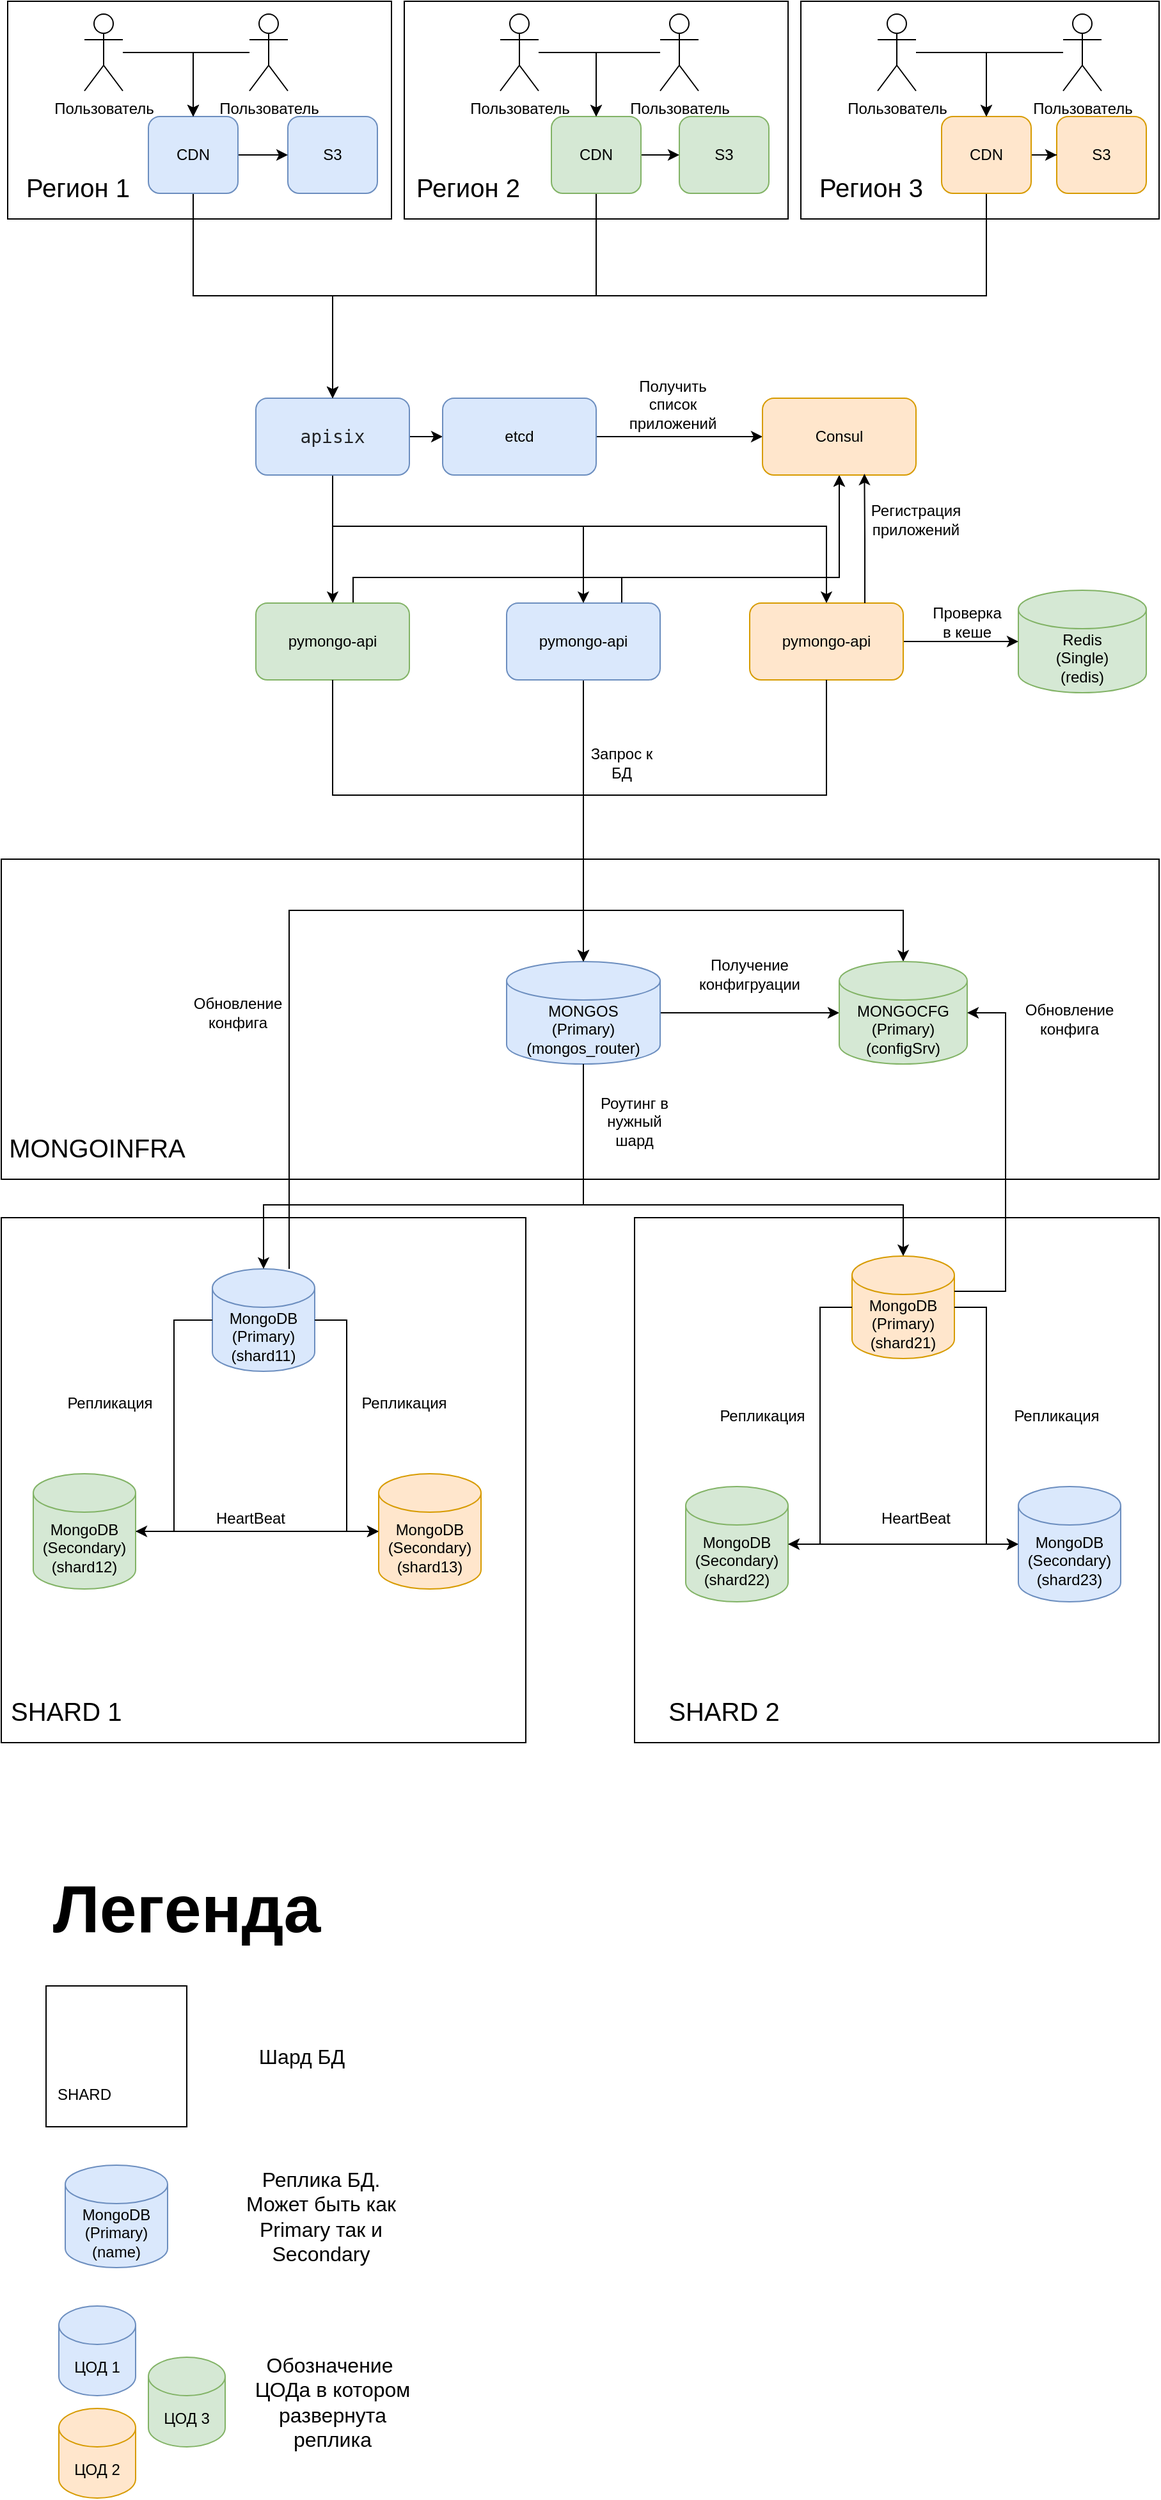 <mxfile version="24.8.6">
  <diagram name="Page-1" id="-H_mtQnk-PTXWXPvYvuk">
    <mxGraphModel grid="1" page="1" gridSize="10" guides="1" tooltips="1" connect="1" arrows="1" fold="1" pageScale="1" pageWidth="1169" pageHeight="827" math="0" shadow="0">
      <root>
        <mxCell id="0" />
        <mxCell id="1" parent="0" />
        <mxCell id="bJ_BKCZiGd2KmBRfcm0R-38" value="" style="rounded=0;whiteSpace=wrap;html=1;fillColor=none;" vertex="1" parent="1">
          <mxGeometry x="225" y="-510" width="905" height="250" as="geometry" />
        </mxCell>
        <mxCell id="bJ_BKCZiGd2KmBRfcm0R-27" value="" style="whiteSpace=wrap;html=1;aspect=fixed;fillColor=none;align=left;" vertex="1" parent="1">
          <mxGeometry x="720" y="-230" width="410" height="410" as="geometry" />
        </mxCell>
        <mxCell id="bJ_BKCZiGd2KmBRfcm0R-26" value="&lt;div style=&quot;font-size: 20px;&quot;&gt;&lt;font style=&quot;font-size: 20px;&quot;&gt;&lt;br&gt;&lt;/font&gt;&lt;/div&gt;&lt;div style=&quot;font-size: 20px;&quot;&gt;&lt;font style=&quot;font-size: 20px;&quot;&gt;&lt;br&gt;&lt;/font&gt;&lt;/div&gt;&lt;div style=&quot;font-size: 20px;&quot;&gt;&lt;font style=&quot;font-size: 20px;&quot;&gt;&lt;br&gt;&lt;/font&gt;&lt;/div&gt;&lt;div style=&quot;font-size: 20px;&quot;&gt;&lt;font style=&quot;font-size: 20px;&quot;&gt;&lt;br&gt;&lt;/font&gt;&lt;/div&gt;&lt;div style=&quot;font-size: 20px;&quot;&gt;&lt;font style=&quot;font-size: 20px;&quot;&gt;&lt;br&gt;&lt;/font&gt;&lt;/div&gt;&lt;div style=&quot;font-size: 20px;&quot;&gt;&lt;font style=&quot;font-size: 20px;&quot;&gt;&lt;br&gt;&lt;/font&gt;&lt;/div&gt;&lt;div style=&quot;font-size: 20px;&quot;&gt;&lt;font style=&quot;font-size: 20px;&quot;&gt;&lt;br&gt;&lt;/font&gt;&lt;/div&gt;&lt;div style=&quot;font-size: 20px;&quot;&gt;&lt;font style=&quot;font-size: 20px;&quot;&gt;&lt;br&gt;&lt;/font&gt;&lt;/div&gt;&lt;div style=&quot;font-size: 20px;&quot;&gt;&lt;font style=&quot;font-size: 20px;&quot;&gt;&lt;br&gt;&lt;/font&gt;&lt;/div&gt;&lt;div style=&quot;font-size: 20px;&quot;&gt;&lt;font style=&quot;font-size: 20px;&quot;&gt;&lt;br&gt;&lt;/font&gt;&lt;/div&gt;&lt;div style=&quot;font-size: 20px;&quot;&gt;&lt;font style=&quot;font-size: 20px;&quot;&gt;&lt;br&gt;&lt;/font&gt;&lt;/div&gt;&lt;div style=&quot;font-size: 20px;&quot;&gt;&lt;font style=&quot;font-size: 20px;&quot;&gt;&lt;br&gt;&lt;/font&gt;&lt;/div&gt;&lt;div style=&quot;font-size: 20px;&quot;&gt;&lt;font style=&quot;font-size: 20px;&quot;&gt;&lt;br&gt;&lt;/font&gt;&lt;/div&gt;&lt;div style=&quot;font-size: 20px;&quot;&gt;&lt;br&gt;&lt;/div&gt;&lt;div style=&quot;font-size: 20px;&quot;&gt;&lt;font style=&quot;font-size: 20px;&quot;&gt;&lt;br&gt;&lt;/font&gt;&lt;/div&gt;&lt;font style=&quot;font-size: 20px;&quot;&gt;&amp;nbsp;SHARD 1&lt;/font&gt;" style="whiteSpace=wrap;html=1;aspect=fixed;fillColor=none;align=left;" vertex="1" parent="1">
          <mxGeometry x="225" y="-230" width="410" height="410" as="geometry" />
        </mxCell>
        <mxCell id="bJ_BKCZiGd2KmBRfcm0R-64" style="edgeStyle=orthogonalEdgeStyle;rounded=0;orthogonalLoop=1;jettySize=auto;html=1;entryX=0.5;entryY=0;entryDx=0;entryDy=0;entryPerimeter=0;" edge="1" parent="1" source="zA23MoTUsTF4_91t8viU-2" target="bJ_BKCZiGd2KmBRfcm0R-9">
          <mxGeometry relative="1" as="geometry">
            <Array as="points">
              <mxPoint x="450" y="-470" />
              <mxPoint x="930" y="-470" />
            </Array>
          </mxGeometry>
        </mxCell>
        <mxCell id="zA23MoTUsTF4_91t8viU-2" value="MongoDB&lt;br&gt;(Primary)&lt;br&gt;(shard11)" style="shape=cylinder3;whiteSpace=wrap;html=1;boundedLbl=1;backgroundOutline=1;size=15;fillColor=#dae8fc;strokeColor=#6c8ebf;" vertex="1" parent="1">
          <mxGeometry x="390" y="-190" width="80" height="80" as="geometry" />
        </mxCell>
        <mxCell id="bJ_BKCZiGd2KmBRfcm0R-60" style="edgeStyle=orthogonalEdgeStyle;rounded=0;orthogonalLoop=1;jettySize=auto;html=1;" edge="1" parent="1" source="zA23MoTUsTF4_91t8viU-3" target="bJ_BKCZiGd2KmBRfcm0R-6">
          <mxGeometry relative="1" as="geometry" />
        </mxCell>
        <mxCell id="bJ_BKCZiGd2KmBRfcm0R-97" style="edgeStyle=orthogonalEdgeStyle;rounded=0;orthogonalLoop=1;jettySize=auto;html=1;" edge="1" parent="1" source="zA23MoTUsTF4_91t8viU-3" target="bJ_BKCZiGd2KmBRfcm0R-92">
          <mxGeometry relative="1" as="geometry">
            <Array as="points">
              <mxPoint x="710" y="-730" />
              <mxPoint x="880" y="-730" />
            </Array>
          </mxGeometry>
        </mxCell>
        <mxCell id="zA23MoTUsTF4_91t8viU-3" value="pymongo-api" style="rounded=1;whiteSpace=wrap;html=1;fillColor=#dae8fc;strokeColor=#6c8ebf;" vertex="1" parent="1">
          <mxGeometry x="620" y="-710" width="120" height="60" as="geometry" />
        </mxCell>
        <mxCell id="bJ_BKCZiGd2KmBRfcm0R-70" style="edgeStyle=orthogonalEdgeStyle;rounded=0;orthogonalLoop=1;jettySize=auto;html=1;" edge="1" parent="1" source="bJ_BKCZiGd2KmBRfcm0R-4" target="bJ_BKCZiGd2KmBRfcm0R-5">
          <mxGeometry relative="1" as="geometry" />
        </mxCell>
        <mxCell id="bJ_BKCZiGd2KmBRfcm0R-4" value="MongoDB&lt;br&gt;(Secondary)&lt;br&gt;(shard12)" style="shape=cylinder3;whiteSpace=wrap;html=1;boundedLbl=1;backgroundOutline=1;size=15;fillColor=#d5e8d4;strokeColor=#82b366;" vertex="1" parent="1">
          <mxGeometry x="250" y="-30" width="80" height="90" as="geometry" />
        </mxCell>
        <mxCell id="bJ_BKCZiGd2KmBRfcm0R-5" value="MongoDB&lt;br&gt;(Secondary)&lt;div&gt;(shard13)&lt;/div&gt;" style="shape=cylinder3;whiteSpace=wrap;html=1;boundedLbl=1;backgroundOutline=1;size=15;fillColor=#ffe6cc;strokeColor=#d79b00;" vertex="1" parent="1">
          <mxGeometry x="520" y="-30" width="80" height="90" as="geometry" />
        </mxCell>
        <mxCell id="bJ_BKCZiGd2KmBRfcm0R-59" style="edgeStyle=orthogonalEdgeStyle;rounded=0;orthogonalLoop=1;jettySize=auto;html=1;" edge="1" parent="1" source="bJ_BKCZiGd2KmBRfcm0R-6" target="bJ_BKCZiGd2KmBRfcm0R-9">
          <mxGeometry relative="1" as="geometry" />
        </mxCell>
        <mxCell id="bJ_BKCZiGd2KmBRfcm0R-6" value="MONGOS&lt;br&gt;(Primary)&lt;br&gt;(mongos_router)" style="shape=cylinder3;whiteSpace=wrap;html=1;boundedLbl=1;backgroundOutline=1;size=15;fillColor=#dae8fc;strokeColor=#6c8ebf;" vertex="1" parent="1">
          <mxGeometry x="620" y="-430" width="120" height="80" as="geometry" />
        </mxCell>
        <mxCell id="bJ_BKCZiGd2KmBRfcm0R-7" style="edgeStyle=orthogonalEdgeStyle;rounded=0;orthogonalLoop=1;jettySize=auto;html=1;entryX=1;entryY=0.5;entryDx=0;entryDy=0;entryPerimeter=0;" edge="1" parent="1" source="zA23MoTUsTF4_91t8viU-2" target="bJ_BKCZiGd2KmBRfcm0R-4">
          <mxGeometry relative="1" as="geometry" />
        </mxCell>
        <mxCell id="bJ_BKCZiGd2KmBRfcm0R-8" style="edgeStyle=orthogonalEdgeStyle;rounded=0;orthogonalLoop=1;jettySize=auto;html=1;entryX=0;entryY=0.5;entryDx=0;entryDy=0;entryPerimeter=0;" edge="1" parent="1" source="zA23MoTUsTF4_91t8viU-2" target="bJ_BKCZiGd2KmBRfcm0R-5">
          <mxGeometry relative="1" as="geometry" />
        </mxCell>
        <mxCell id="bJ_BKCZiGd2KmBRfcm0R-9" value="MONGOCFG&lt;br&gt;(Primary)&lt;div&gt;(configSrv)&lt;/div&gt;" style="shape=cylinder3;whiteSpace=wrap;html=1;boundedLbl=1;backgroundOutline=1;size=15;fillColor=#d5e8d4;strokeColor=#82b366;" vertex="1" parent="1">
          <mxGeometry x="880" y="-430" width="100" height="80" as="geometry" />
        </mxCell>
        <mxCell id="bJ_BKCZiGd2KmBRfcm0R-11" value="MongoDB&lt;br&gt;(Primary)&lt;br&gt;(shard21)" style="shape=cylinder3;whiteSpace=wrap;html=1;boundedLbl=1;backgroundOutline=1;size=15;fillColor=#ffe6cc;strokeColor=#d79b00;" vertex="1" parent="1">
          <mxGeometry x="890" y="-200" width="80" height="80" as="geometry" />
        </mxCell>
        <mxCell id="bJ_BKCZiGd2KmBRfcm0R-73" style="edgeStyle=orthogonalEdgeStyle;rounded=0;orthogonalLoop=1;jettySize=auto;html=1;" edge="1" parent="1" source="bJ_BKCZiGd2KmBRfcm0R-12" target="bJ_BKCZiGd2KmBRfcm0R-13">
          <mxGeometry relative="1" as="geometry" />
        </mxCell>
        <mxCell id="bJ_BKCZiGd2KmBRfcm0R-12" value="MongoDB&lt;br&gt;(Secondary)&lt;br&gt;(shard22)" style="shape=cylinder3;whiteSpace=wrap;html=1;boundedLbl=1;backgroundOutline=1;size=15;fillColor=#d5e8d4;strokeColor=#82b366;" vertex="1" parent="1">
          <mxGeometry x="760" y="-20" width="80" height="90" as="geometry" />
        </mxCell>
        <mxCell id="bJ_BKCZiGd2KmBRfcm0R-13" value="MongoDB&lt;br&gt;(Secondary)&lt;br&gt;(shard23)" style="shape=cylinder3;whiteSpace=wrap;html=1;boundedLbl=1;backgroundOutline=1;size=15;fillColor=#dae8fc;strokeColor=#6c8ebf;" vertex="1" parent="1">
          <mxGeometry x="1020" y="-20" width="80" height="90" as="geometry" />
        </mxCell>
        <mxCell id="bJ_BKCZiGd2KmBRfcm0R-15" style="edgeStyle=orthogonalEdgeStyle;rounded=0;orthogonalLoop=1;jettySize=auto;html=1;entryX=1;entryY=0.5;entryDx=0;entryDy=0;entryPerimeter=0;" edge="1" parent="1" source="bJ_BKCZiGd2KmBRfcm0R-11" target="bJ_BKCZiGd2KmBRfcm0R-12">
          <mxGeometry relative="1" as="geometry" />
        </mxCell>
        <mxCell id="bJ_BKCZiGd2KmBRfcm0R-16" style="edgeStyle=orthogonalEdgeStyle;rounded=0;orthogonalLoop=1;jettySize=auto;html=1;entryX=0;entryY=0.5;entryDx=0;entryDy=0;entryPerimeter=0;" edge="1" parent="1" source="bJ_BKCZiGd2KmBRfcm0R-11" target="bJ_BKCZiGd2KmBRfcm0R-13">
          <mxGeometry relative="1" as="geometry" />
        </mxCell>
        <mxCell id="bJ_BKCZiGd2KmBRfcm0R-41" value="&lt;div style=&quot;font-size: 20px;&quot;&gt;&lt;br&gt;&lt;/div&gt;" style="whiteSpace=wrap;html=1;aspect=fixed;fillColor=none;align=left;" vertex="1" parent="1">
          <mxGeometry x="260" y="370" width="110" height="110" as="geometry" />
        </mxCell>
        <mxCell id="bJ_BKCZiGd2KmBRfcm0R-42" value="&lt;font style=&quot;font-size: 52px;&quot;&gt;&lt;b&gt;Легенда&lt;/b&gt;&lt;/font&gt;" style="text;html=1;align=center;verticalAlign=middle;whiteSpace=wrap;rounded=0;" vertex="1" parent="1">
          <mxGeometry x="240" y="250" width="260" height="120" as="geometry" />
        </mxCell>
        <mxCell id="bJ_BKCZiGd2KmBRfcm0R-43" value="SHARD" style="text;html=1;align=center;verticalAlign=middle;whiteSpace=wrap;rounded=0;" vertex="1" parent="1">
          <mxGeometry x="260" y="440" width="60" height="30" as="geometry" />
        </mxCell>
        <mxCell id="bJ_BKCZiGd2KmBRfcm0R-44" value="&lt;font style=&quot;font-size: 16px;&quot;&gt;Шард БД&lt;/font&gt;" style="text;html=1;align=center;verticalAlign=middle;whiteSpace=wrap;rounded=0;" vertex="1" parent="1">
          <mxGeometry x="390" y="380" width="140" height="90" as="geometry" />
        </mxCell>
        <mxCell id="bJ_BKCZiGd2KmBRfcm0R-45" value="MongoDB&lt;br&gt;(Primary)&lt;br&gt;(name)" style="shape=cylinder3;whiteSpace=wrap;html=1;boundedLbl=1;backgroundOutline=1;size=15;fillColor=#dae8fc;strokeColor=#6c8ebf;" vertex="1" parent="1">
          <mxGeometry x="275" y="510" width="80" height="80" as="geometry" />
        </mxCell>
        <mxCell id="bJ_BKCZiGd2KmBRfcm0R-46" value="&lt;span style=&quot;font-size: 16px;&quot;&gt;Реплика БД. Может быть как Primary так и Secondary&lt;/span&gt;" style="text;html=1;align=center;verticalAlign=middle;whiteSpace=wrap;rounded=0;" vertex="1" parent="1">
          <mxGeometry x="405" y="505" width="140" height="90" as="geometry" />
        </mxCell>
        <mxCell id="bJ_BKCZiGd2KmBRfcm0R-52" style="edgeStyle=orthogonalEdgeStyle;rounded=0;orthogonalLoop=1;jettySize=auto;html=1;entryX=0.5;entryY=0;entryDx=0;entryDy=0;entryPerimeter=0;" edge="1" parent="1" source="bJ_BKCZiGd2KmBRfcm0R-6" target="zA23MoTUsTF4_91t8viU-2">
          <mxGeometry relative="1" as="geometry">
            <Array as="points">
              <mxPoint x="680" y="-240" />
              <mxPoint x="430" y="-240" />
            </Array>
          </mxGeometry>
        </mxCell>
        <mxCell id="bJ_BKCZiGd2KmBRfcm0R-53" style="edgeStyle=orthogonalEdgeStyle;rounded=0;orthogonalLoop=1;jettySize=auto;html=1;entryX=0.5;entryY=0;entryDx=0;entryDy=0;entryPerimeter=0;" edge="1" parent="1" source="bJ_BKCZiGd2KmBRfcm0R-6" target="bJ_BKCZiGd2KmBRfcm0R-11">
          <mxGeometry relative="1" as="geometry">
            <Array as="points">
              <mxPoint x="680" y="-240" />
              <mxPoint x="930" y="-240" />
            </Array>
          </mxGeometry>
        </mxCell>
        <mxCell id="bJ_BKCZiGd2KmBRfcm0R-54" value="ЦОД 1" style="shape=cylinder3;whiteSpace=wrap;html=1;boundedLbl=1;backgroundOutline=1;size=15;fillColor=#dae8fc;strokeColor=#6c8ebf;" vertex="1" parent="1">
          <mxGeometry x="270" y="620" width="60" height="70" as="geometry" />
        </mxCell>
        <mxCell id="bJ_BKCZiGd2KmBRfcm0R-55" value="ЦОД 2" style="shape=cylinder3;whiteSpace=wrap;html=1;boundedLbl=1;backgroundOutline=1;size=15;fillColor=#ffe6cc;strokeColor=#d79b00;" vertex="1" parent="1">
          <mxGeometry x="270" y="700" width="60" height="70" as="geometry" />
        </mxCell>
        <mxCell id="bJ_BKCZiGd2KmBRfcm0R-56" value="ЦОД 3" style="shape=cylinder3;whiteSpace=wrap;html=1;boundedLbl=1;backgroundOutline=1;size=15;fillColor=#d5e8d4;strokeColor=#82b366;" vertex="1" parent="1">
          <mxGeometry x="340" y="660" width="60" height="70" as="geometry" />
        </mxCell>
        <mxCell id="bJ_BKCZiGd2KmBRfcm0R-57" value="&lt;span style=&quot;font-size: 16px;&quot;&gt;Обозначение&amp;nbsp; ЦОДа в котором развернута реплика&lt;/span&gt;" style="text;html=1;align=center;verticalAlign=middle;whiteSpace=wrap;rounded=0;" vertex="1" parent="1">
          <mxGeometry x="414" y="650" width="140" height="90" as="geometry" />
        </mxCell>
        <mxCell id="bJ_BKCZiGd2KmBRfcm0R-58" value="&lt;font style=&quot;font-size: 20px;&quot;&gt;MONGOINFRA&lt;/font&gt;" style="text;html=1;align=center;verticalAlign=middle;whiteSpace=wrap;rounded=0;" vertex="1" parent="1">
          <mxGeometry x="270" y="-300" width="60" height="30" as="geometry" />
        </mxCell>
        <mxCell id="bJ_BKCZiGd2KmBRfcm0R-63" style="edgeStyle=orthogonalEdgeStyle;rounded=0;orthogonalLoop=1;jettySize=auto;html=1;entryX=1;entryY=0.5;entryDx=0;entryDy=0;entryPerimeter=0;exitX=1;exitY=0;exitDx=0;exitDy=27.5;exitPerimeter=0;" edge="1" parent="1" source="bJ_BKCZiGd2KmBRfcm0R-11" target="bJ_BKCZiGd2KmBRfcm0R-9">
          <mxGeometry relative="1" as="geometry">
            <Array as="points">
              <mxPoint x="1010" y="-172" />
              <mxPoint x="1010" y="-390" />
            </Array>
          </mxGeometry>
        </mxCell>
        <mxCell id="bJ_BKCZiGd2KmBRfcm0R-66" value="Redis&lt;br&gt;(Single)&lt;div&gt;(redis)&lt;/div&gt;" style="shape=cylinder3;whiteSpace=wrap;html=1;boundedLbl=1;backgroundOutline=1;size=15;fillColor=#d5e8d4;strokeColor=#82b366;" vertex="1" parent="1">
          <mxGeometry x="1020" y="-720" width="100" height="80" as="geometry" />
        </mxCell>
        <mxCell id="bJ_BKCZiGd2KmBRfcm0R-67" style="edgeStyle=orthogonalEdgeStyle;rounded=0;orthogonalLoop=1;jettySize=auto;html=1;entryX=0;entryY=0.5;entryDx=0;entryDy=0;entryPerimeter=0;exitX=1;exitY=0.5;exitDx=0;exitDy=0;" edge="1" parent="1" source="bJ_BKCZiGd2KmBRfcm0R-86" target="bJ_BKCZiGd2KmBRfcm0R-66">
          <mxGeometry relative="1" as="geometry" />
        </mxCell>
        <mxCell id="bJ_BKCZiGd2KmBRfcm0R-72" value="HeartBeat" style="text;html=1;align=center;verticalAlign=middle;whiteSpace=wrap;rounded=0;" vertex="1" parent="1">
          <mxGeometry x="390" y="-10" width="60" height="30" as="geometry" />
        </mxCell>
        <mxCell id="bJ_BKCZiGd2KmBRfcm0R-74" value="HeartBeat" style="text;html=1;align=center;verticalAlign=middle;whiteSpace=wrap;rounded=0;" vertex="1" parent="1">
          <mxGeometry x="910" y="-10" width="60" height="30" as="geometry" />
        </mxCell>
        <mxCell id="bJ_BKCZiGd2KmBRfcm0R-75" value="Репликация" style="text;html=1;align=center;verticalAlign=middle;whiteSpace=wrap;rounded=0;" vertex="1" parent="1">
          <mxGeometry x="1020" y="-90" width="60" height="30" as="geometry" />
        </mxCell>
        <mxCell id="bJ_BKCZiGd2KmBRfcm0R-76" value="Репликация" style="text;html=1;align=center;verticalAlign=middle;whiteSpace=wrap;rounded=0;" vertex="1" parent="1">
          <mxGeometry x="790" y="-90" width="60" height="30" as="geometry" />
        </mxCell>
        <mxCell id="bJ_BKCZiGd2KmBRfcm0R-77" value="Репликация" style="text;html=1;align=center;verticalAlign=middle;whiteSpace=wrap;rounded=0;" vertex="1" parent="1">
          <mxGeometry x="510" y="-100" width="60" height="30" as="geometry" />
        </mxCell>
        <mxCell id="bJ_BKCZiGd2KmBRfcm0R-78" value="Репликация" style="text;html=1;align=center;verticalAlign=middle;whiteSpace=wrap;rounded=0;" vertex="1" parent="1">
          <mxGeometry x="280" y="-100" width="60" height="30" as="geometry" />
        </mxCell>
        <mxCell id="bJ_BKCZiGd2KmBRfcm0R-79" value="Обновление конфига" style="text;html=1;align=center;verticalAlign=middle;whiteSpace=wrap;rounded=0;" vertex="1" parent="1">
          <mxGeometry x="1030" y="-400" width="60" height="30" as="geometry" />
        </mxCell>
        <mxCell id="bJ_BKCZiGd2KmBRfcm0R-80" value="Обновление конфига" style="text;html=1;align=center;verticalAlign=middle;whiteSpace=wrap;rounded=0;" vertex="1" parent="1">
          <mxGeometry x="380" y="-405" width="60" height="30" as="geometry" />
        </mxCell>
        <mxCell id="bJ_BKCZiGd2KmBRfcm0R-81" value="Проверка в кеше" style="text;html=1;align=center;verticalAlign=middle;whiteSpace=wrap;rounded=0;" vertex="1" parent="1">
          <mxGeometry x="950" y="-710" width="60" height="30" as="geometry" />
        </mxCell>
        <mxCell id="bJ_BKCZiGd2KmBRfcm0R-82" value="Запрос к БД" style="text;html=1;align=center;verticalAlign=middle;whiteSpace=wrap;rounded=0;" vertex="1" parent="1">
          <mxGeometry x="680" y="-600" width="60" height="30" as="geometry" />
        </mxCell>
        <mxCell id="bJ_BKCZiGd2KmBRfcm0R-83" value="Роутинг в нужный шард" style="text;html=1;align=center;verticalAlign=middle;whiteSpace=wrap;rounded=0;" vertex="1" parent="1">
          <mxGeometry x="690" y="-320" width="60" height="30" as="geometry" />
        </mxCell>
        <mxCell id="bJ_BKCZiGd2KmBRfcm0R-84" value="Получение конфигруации" style="text;html=1;align=center;verticalAlign=middle;whiteSpace=wrap;rounded=0;" vertex="1" parent="1">
          <mxGeometry x="780" y="-435" width="60" height="30" as="geometry" />
        </mxCell>
        <mxCell id="bJ_BKCZiGd2KmBRfcm0R-85" value="&lt;span style=&quot;font-size: 20px;&quot;&gt;SHARD 2&lt;/span&gt;" style="text;html=1;align=center;verticalAlign=middle;whiteSpace=wrap;rounded=0;" vertex="1" parent="1">
          <mxGeometry x="740" y="140" width="100" height="30" as="geometry" />
        </mxCell>
        <mxCell id="bJ_BKCZiGd2KmBRfcm0R-86" value="pymongo-api" style="rounded=1;whiteSpace=wrap;html=1;fillColor=#ffe6cc;strokeColor=#d79b00;" vertex="1" parent="1">
          <mxGeometry x="810" y="-710" width="120" height="60" as="geometry" />
        </mxCell>
        <mxCell id="bJ_BKCZiGd2KmBRfcm0R-98" style="edgeStyle=orthogonalEdgeStyle;rounded=0;orthogonalLoop=1;jettySize=auto;html=1;" edge="1" parent="1" source="bJ_BKCZiGd2KmBRfcm0R-87" target="bJ_BKCZiGd2KmBRfcm0R-92">
          <mxGeometry relative="1" as="geometry">
            <Array as="points">
              <mxPoint x="500" y="-730" />
              <mxPoint x="880" y="-730" />
            </Array>
          </mxGeometry>
        </mxCell>
        <mxCell id="bJ_BKCZiGd2KmBRfcm0R-87" value="pymongo-api" style="rounded=1;whiteSpace=wrap;html=1;fillColor=#d5e8d4;strokeColor=#82b366;" vertex="1" parent="1">
          <mxGeometry x="424" y="-710" width="120" height="60" as="geometry" />
        </mxCell>
        <mxCell id="bJ_BKCZiGd2KmBRfcm0R-88" style="edgeStyle=orthogonalEdgeStyle;rounded=0;orthogonalLoop=1;jettySize=auto;html=1;entryX=0.5;entryY=0;entryDx=0;entryDy=0;entryPerimeter=0;" edge="1" parent="1" source="bJ_BKCZiGd2KmBRfcm0R-87" target="bJ_BKCZiGd2KmBRfcm0R-6">
          <mxGeometry relative="1" as="geometry">
            <Array as="points">
              <mxPoint x="484" y="-560" />
              <mxPoint x="680" y="-560" />
            </Array>
          </mxGeometry>
        </mxCell>
        <mxCell id="bJ_BKCZiGd2KmBRfcm0R-89" style="edgeStyle=orthogonalEdgeStyle;rounded=0;orthogonalLoop=1;jettySize=auto;html=1;entryX=0.5;entryY=0;entryDx=0;entryDy=0;entryPerimeter=0;" edge="1" parent="1" source="bJ_BKCZiGd2KmBRfcm0R-86" target="bJ_BKCZiGd2KmBRfcm0R-6">
          <mxGeometry relative="1" as="geometry">
            <Array as="points">
              <mxPoint x="870" y="-560" />
              <mxPoint x="680" y="-560" />
            </Array>
          </mxGeometry>
        </mxCell>
        <mxCell id="bJ_BKCZiGd2KmBRfcm0R-93" style="edgeStyle=orthogonalEdgeStyle;rounded=0;orthogonalLoop=1;jettySize=auto;html=1;" edge="1" parent="1" source="bJ_BKCZiGd2KmBRfcm0R-90" target="bJ_BKCZiGd2KmBRfcm0R-86">
          <mxGeometry relative="1" as="geometry">
            <Array as="points">
              <mxPoint x="484" y="-770" />
              <mxPoint x="870" y="-770" />
            </Array>
          </mxGeometry>
        </mxCell>
        <mxCell id="bJ_BKCZiGd2KmBRfcm0R-94" style="edgeStyle=orthogonalEdgeStyle;rounded=0;orthogonalLoop=1;jettySize=auto;html=1;" edge="1" parent="1" source="bJ_BKCZiGd2KmBRfcm0R-90" target="zA23MoTUsTF4_91t8viU-3">
          <mxGeometry relative="1" as="geometry">
            <Array as="points">
              <mxPoint x="484" y="-770" />
              <mxPoint x="680" y="-770" />
            </Array>
          </mxGeometry>
        </mxCell>
        <mxCell id="bJ_BKCZiGd2KmBRfcm0R-95" style="edgeStyle=orthogonalEdgeStyle;rounded=0;orthogonalLoop=1;jettySize=auto;html=1;" edge="1" parent="1" source="bJ_BKCZiGd2KmBRfcm0R-90" target="bJ_BKCZiGd2KmBRfcm0R-87">
          <mxGeometry relative="1" as="geometry" />
        </mxCell>
        <mxCell id="bJ_BKCZiGd2KmBRfcm0R-103" style="edgeStyle=orthogonalEdgeStyle;rounded=0;orthogonalLoop=1;jettySize=auto;html=1;" edge="1" parent="1" source="bJ_BKCZiGd2KmBRfcm0R-90" target="bJ_BKCZiGd2KmBRfcm0R-91">
          <mxGeometry relative="1" as="geometry" />
        </mxCell>
        <mxCell id="bJ_BKCZiGd2KmBRfcm0R-90" value="&lt;span style=&quot;color: rgba(0, 0, 0, 0.85); font-family: Menlo, &amp;quot;Ubuntu Mono&amp;quot;, consolas, source-code-pro, monospace; font-size: 14px; text-align: start; white-space: pre;&quot;&gt;apisix&lt;/span&gt;" style="rounded=1;whiteSpace=wrap;html=1;fillColor=#dae8fc;strokeColor=#6c8ebf;" vertex="1" parent="1">
          <mxGeometry x="424" y="-870" width="120" height="60" as="geometry" />
        </mxCell>
        <mxCell id="bJ_BKCZiGd2KmBRfcm0R-101" style="edgeStyle=orthogonalEdgeStyle;rounded=0;orthogonalLoop=1;jettySize=auto;html=1;" edge="1" parent="1" source="bJ_BKCZiGd2KmBRfcm0R-91" target="bJ_BKCZiGd2KmBRfcm0R-92">
          <mxGeometry relative="1" as="geometry" />
        </mxCell>
        <mxCell id="bJ_BKCZiGd2KmBRfcm0R-91" value="etcd" style="rounded=1;whiteSpace=wrap;html=1;fillColor=#dae8fc;strokeColor=#6c8ebf;" vertex="1" parent="1">
          <mxGeometry x="570" y="-870" width="120" height="60" as="geometry" />
        </mxCell>
        <mxCell id="bJ_BKCZiGd2KmBRfcm0R-92" value="Consul" style="rounded=1;whiteSpace=wrap;html=1;fillColor=#ffe6cc;strokeColor=#d79b00;" vertex="1" parent="1">
          <mxGeometry x="820" y="-870" width="120" height="60" as="geometry" />
        </mxCell>
        <mxCell id="bJ_BKCZiGd2KmBRfcm0R-96" style="edgeStyle=orthogonalEdgeStyle;rounded=0;orthogonalLoop=1;jettySize=auto;html=1;entryX=0.664;entryY=0.983;entryDx=0;entryDy=0;entryPerimeter=0;exitX=0.75;exitY=0;exitDx=0;exitDy=0;" edge="1" parent="1" source="bJ_BKCZiGd2KmBRfcm0R-86" target="bJ_BKCZiGd2KmBRfcm0R-92">
          <mxGeometry relative="1" as="geometry" />
        </mxCell>
        <mxCell id="bJ_BKCZiGd2KmBRfcm0R-99" value="Регистрация приложений" style="text;html=1;align=center;verticalAlign=middle;whiteSpace=wrap;rounded=0;" vertex="1" parent="1">
          <mxGeometry x="910" y="-790" width="60" height="30" as="geometry" />
        </mxCell>
        <mxCell id="bJ_BKCZiGd2KmBRfcm0R-102" value="Получить список приложений" style="text;html=1;align=center;verticalAlign=middle;whiteSpace=wrap;rounded=0;" vertex="1" parent="1">
          <mxGeometry x="720" y="-880" width="60" height="30" as="geometry" />
        </mxCell>
        <mxCell id="bJ_BKCZiGd2KmBRfcm0R-106" value="" style="rounded=0;whiteSpace=wrap;html=1;fillColor=none;" vertex="1" parent="1">
          <mxGeometry x="230" y="-1180" width="300" height="170" as="geometry" />
        </mxCell>
        <mxCell id="bJ_BKCZiGd2KmBRfcm0R-107" value="" style="rounded=0;whiteSpace=wrap;html=1;fillColor=none;" vertex="1" parent="1">
          <mxGeometry x="540" y="-1180" width="300" height="170" as="geometry" />
        </mxCell>
        <mxCell id="bJ_BKCZiGd2KmBRfcm0R-108" value="" style="rounded=0;whiteSpace=wrap;html=1;fillColor=none;" vertex="1" parent="1">
          <mxGeometry x="850" y="-1180" width="280" height="170" as="geometry" />
        </mxCell>
        <mxCell id="bJ_BKCZiGd2KmBRfcm0R-109" value="S3" style="rounded=1;whiteSpace=wrap;html=1;fillColor=#dae8fc;strokeColor=#6c8ebf;" vertex="1" parent="1">
          <mxGeometry x="449" y="-1090" width="70" height="60" as="geometry" />
        </mxCell>
        <mxCell id="bJ_BKCZiGd2KmBRfcm0R-110" value="S3" style="rounded=1;whiteSpace=wrap;html=1;fillColor=#d5e8d4;strokeColor=#82b366;" vertex="1" parent="1">
          <mxGeometry x="755" y="-1090" width="70" height="60" as="geometry" />
        </mxCell>
        <mxCell id="bJ_BKCZiGd2KmBRfcm0R-111" value="S3" style="rounded=1;whiteSpace=wrap;html=1;fillColor=#ffe6cc;strokeColor=#d79b00;" vertex="1" parent="1">
          <mxGeometry x="1050" y="-1090" width="70" height="60" as="geometry" />
        </mxCell>
        <mxCell id="bJ_BKCZiGd2KmBRfcm0R-133" style="edgeStyle=orthogonalEdgeStyle;rounded=0;orthogonalLoop=1;jettySize=auto;html=1;" edge="1" parent="1" source="bJ_BKCZiGd2KmBRfcm0R-113" target="bJ_BKCZiGd2KmBRfcm0R-109">
          <mxGeometry relative="1" as="geometry" />
        </mxCell>
        <mxCell id="bJ_BKCZiGd2KmBRfcm0R-139" style="edgeStyle=orthogonalEdgeStyle;rounded=0;orthogonalLoop=1;jettySize=auto;html=1;entryX=0.5;entryY=0;entryDx=0;entryDy=0;" edge="1" parent="1" source="bJ_BKCZiGd2KmBRfcm0R-113" target="bJ_BKCZiGd2KmBRfcm0R-90">
          <mxGeometry relative="1" as="geometry">
            <Array as="points">
              <mxPoint x="375" y="-950" />
              <mxPoint x="484" y="-950" />
            </Array>
          </mxGeometry>
        </mxCell>
        <mxCell id="bJ_BKCZiGd2KmBRfcm0R-113" value="CDN" style="rounded=1;whiteSpace=wrap;html=1;fillColor=#dae8fc;strokeColor=#6c8ebf;" vertex="1" parent="1">
          <mxGeometry x="340" y="-1090" width="70" height="60" as="geometry" />
        </mxCell>
        <mxCell id="bJ_BKCZiGd2KmBRfcm0R-132" style="edgeStyle=orthogonalEdgeStyle;rounded=0;orthogonalLoop=1;jettySize=auto;html=1;entryX=0;entryY=0.5;entryDx=0;entryDy=0;" edge="1" parent="1" source="bJ_BKCZiGd2KmBRfcm0R-115" target="bJ_BKCZiGd2KmBRfcm0R-110">
          <mxGeometry relative="1" as="geometry" />
        </mxCell>
        <mxCell id="bJ_BKCZiGd2KmBRfcm0R-140" style="edgeStyle=orthogonalEdgeStyle;rounded=0;orthogonalLoop=1;jettySize=auto;html=1;" edge="1" parent="1" source="bJ_BKCZiGd2KmBRfcm0R-115" target="bJ_BKCZiGd2KmBRfcm0R-90">
          <mxGeometry relative="1" as="geometry">
            <Array as="points">
              <mxPoint x="690" y="-950" />
              <mxPoint x="484" y="-950" />
            </Array>
          </mxGeometry>
        </mxCell>
        <mxCell id="bJ_BKCZiGd2KmBRfcm0R-115" value="CDN" style="rounded=1;whiteSpace=wrap;html=1;fillColor=#d5e8d4;strokeColor=#82b366;" vertex="1" parent="1">
          <mxGeometry x="655" y="-1090" width="70" height="60" as="geometry" />
        </mxCell>
        <mxCell id="bJ_BKCZiGd2KmBRfcm0R-138" style="edgeStyle=orthogonalEdgeStyle;rounded=0;orthogonalLoop=1;jettySize=auto;html=1;entryX=0;entryY=0.5;entryDx=0;entryDy=0;" edge="1" parent="1" source="bJ_BKCZiGd2KmBRfcm0R-117" target="bJ_BKCZiGd2KmBRfcm0R-111">
          <mxGeometry relative="1" as="geometry" />
        </mxCell>
        <mxCell id="bJ_BKCZiGd2KmBRfcm0R-141" style="edgeStyle=orthogonalEdgeStyle;rounded=0;orthogonalLoop=1;jettySize=auto;html=1;entryX=0.5;entryY=0;entryDx=0;entryDy=0;" edge="1" parent="1" source="bJ_BKCZiGd2KmBRfcm0R-117" target="bJ_BKCZiGd2KmBRfcm0R-90">
          <mxGeometry relative="1" as="geometry">
            <Array as="points">
              <mxPoint x="995" y="-950" />
              <mxPoint x="484" y="-950" />
            </Array>
          </mxGeometry>
        </mxCell>
        <mxCell id="bJ_BKCZiGd2KmBRfcm0R-117" value="CDN" style="rounded=1;whiteSpace=wrap;html=1;fillColor=#ffe6cc;strokeColor=#d79b00;" vertex="1" parent="1">
          <mxGeometry x="960" y="-1090" width="70" height="60" as="geometry" />
        </mxCell>
        <mxCell id="bJ_BKCZiGd2KmBRfcm0R-130" style="edgeStyle=orthogonalEdgeStyle;rounded=0;orthogonalLoop=1;jettySize=auto;html=1;" edge="1" parent="1" source="bJ_BKCZiGd2KmBRfcm0R-122" target="bJ_BKCZiGd2KmBRfcm0R-115">
          <mxGeometry relative="1" as="geometry" />
        </mxCell>
        <mxCell id="bJ_BKCZiGd2KmBRfcm0R-122" value="Пользователь" style="shape=umlActor;verticalLabelPosition=bottom;verticalAlign=top;html=1;outlineConnect=0;" vertex="1" parent="1">
          <mxGeometry x="615" y="-1170" width="30" height="60" as="geometry" />
        </mxCell>
        <mxCell id="bJ_BKCZiGd2KmBRfcm0R-131" style="edgeStyle=orthogonalEdgeStyle;rounded=0;orthogonalLoop=1;jettySize=auto;html=1;" edge="1" parent="1" source="bJ_BKCZiGd2KmBRfcm0R-124" target="bJ_BKCZiGd2KmBRfcm0R-115">
          <mxGeometry relative="1" as="geometry" />
        </mxCell>
        <mxCell id="bJ_BKCZiGd2KmBRfcm0R-124" value="Пользователь" style="shape=umlActor;verticalLabelPosition=bottom;verticalAlign=top;html=1;outlineConnect=0;" vertex="1" parent="1">
          <mxGeometry x="740" y="-1170" width="30" height="60" as="geometry" />
        </mxCell>
        <mxCell id="bJ_BKCZiGd2KmBRfcm0R-128" style="edgeStyle=orthogonalEdgeStyle;rounded=0;orthogonalLoop=1;jettySize=auto;html=1;entryX=0.5;entryY=0;entryDx=0;entryDy=0;" edge="1" parent="1" source="bJ_BKCZiGd2KmBRfcm0R-125" target="bJ_BKCZiGd2KmBRfcm0R-113">
          <mxGeometry relative="1" as="geometry" />
        </mxCell>
        <mxCell id="bJ_BKCZiGd2KmBRfcm0R-125" value="Пользователь" style="shape=umlActor;verticalLabelPosition=bottom;verticalAlign=top;html=1;outlineConnect=0;" vertex="1" parent="1">
          <mxGeometry x="290" y="-1170" width="30" height="60" as="geometry" />
        </mxCell>
        <mxCell id="bJ_BKCZiGd2KmBRfcm0R-127" style="edgeStyle=orthogonalEdgeStyle;rounded=0;orthogonalLoop=1;jettySize=auto;html=1;" edge="1" parent="1" source="bJ_BKCZiGd2KmBRfcm0R-126" target="bJ_BKCZiGd2KmBRfcm0R-113">
          <mxGeometry relative="1" as="geometry" />
        </mxCell>
        <mxCell id="bJ_BKCZiGd2KmBRfcm0R-142" value="" style="edgeStyle=orthogonalEdgeStyle;rounded=0;orthogonalLoop=1;jettySize=auto;html=1;" edge="1" parent="1" source="bJ_BKCZiGd2KmBRfcm0R-126" target="bJ_BKCZiGd2KmBRfcm0R-113">
          <mxGeometry relative="1" as="geometry" />
        </mxCell>
        <mxCell id="bJ_BKCZiGd2KmBRfcm0R-126" value="Пользователь" style="shape=umlActor;verticalLabelPosition=bottom;verticalAlign=top;html=1;outlineConnect=0;" vertex="1" parent="1">
          <mxGeometry x="419" y="-1170" width="30" height="60" as="geometry" />
        </mxCell>
        <mxCell id="bJ_BKCZiGd2KmBRfcm0R-135" style="edgeStyle=orthogonalEdgeStyle;rounded=0;orthogonalLoop=1;jettySize=auto;html=1;entryX=0.5;entryY=0;entryDx=0;entryDy=0;" edge="1" parent="1" source="bJ_BKCZiGd2KmBRfcm0R-134" target="bJ_BKCZiGd2KmBRfcm0R-117">
          <mxGeometry relative="1" as="geometry" />
        </mxCell>
        <mxCell id="bJ_BKCZiGd2KmBRfcm0R-134" value="Пользователь" style="shape=umlActor;verticalLabelPosition=bottom;verticalAlign=top;html=1;outlineConnect=0;" vertex="1" parent="1">
          <mxGeometry x="910" y="-1170" width="30" height="60" as="geometry" />
        </mxCell>
        <mxCell id="bJ_BKCZiGd2KmBRfcm0R-137" style="edgeStyle=orthogonalEdgeStyle;rounded=0;orthogonalLoop=1;jettySize=auto;html=1;entryX=0.5;entryY=0;entryDx=0;entryDy=0;" edge="1" parent="1" source="bJ_BKCZiGd2KmBRfcm0R-136" target="bJ_BKCZiGd2KmBRfcm0R-117">
          <mxGeometry relative="1" as="geometry" />
        </mxCell>
        <mxCell id="bJ_BKCZiGd2KmBRfcm0R-136" value="Пользователь" style="shape=umlActor;verticalLabelPosition=bottom;verticalAlign=top;html=1;outlineConnect=0;" vertex="1" parent="1">
          <mxGeometry x="1055" y="-1170" width="30" height="60" as="geometry" />
        </mxCell>
        <mxCell id="bJ_BKCZiGd2KmBRfcm0R-144" value="&lt;font style=&quot;font-size: 20px;&quot;&gt;Регион 1&lt;/font&gt;" style="text;html=1;align=center;verticalAlign=middle;whiteSpace=wrap;rounded=0;" vertex="1" parent="1">
          <mxGeometry x="240" y="-1050" width="90" height="30" as="geometry" />
        </mxCell>
        <mxCell id="bJ_BKCZiGd2KmBRfcm0R-145" value="&lt;font style=&quot;font-size: 20px;&quot;&gt;Регион 2&lt;/font&gt;" style="text;html=1;align=center;verticalAlign=middle;whiteSpace=wrap;rounded=0;" vertex="1" parent="1">
          <mxGeometry x="545" y="-1050" width="90" height="30" as="geometry" />
        </mxCell>
        <mxCell id="bJ_BKCZiGd2KmBRfcm0R-146" value="&lt;font style=&quot;font-size: 20px;&quot;&gt;Регион 3&lt;/font&gt;" style="text;html=1;align=center;verticalAlign=middle;whiteSpace=wrap;rounded=0;" vertex="1" parent="1">
          <mxGeometry x="860" y="-1050" width="90" height="30" as="geometry" />
        </mxCell>
      </root>
    </mxGraphModel>
  </diagram>
</mxfile>
